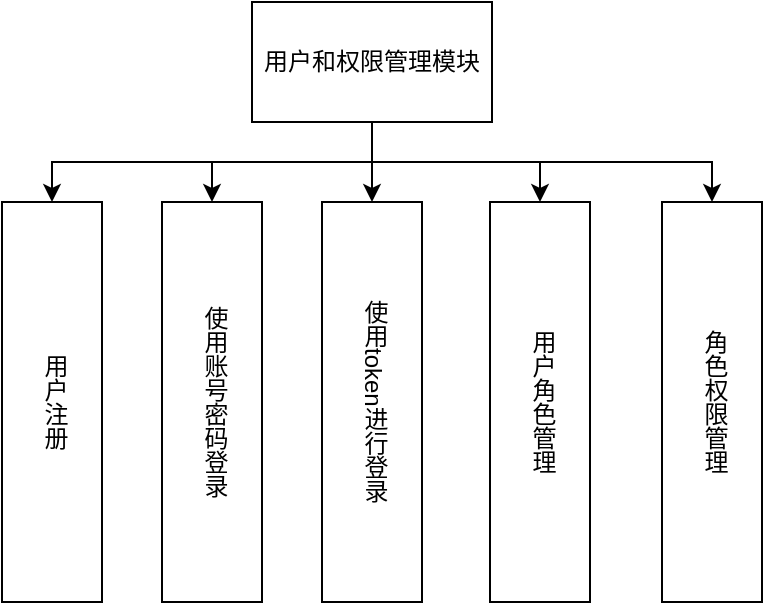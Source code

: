 <mxfile version="24.3.0" type="github">
  <diagram name="第 1 页" id="qtSp1HkYrDSwdRvMS6Hw">
    <mxGraphModel dx="1002" dy="535" grid="1" gridSize="10" guides="1" tooltips="1" connect="1" arrows="1" fold="1" page="1" pageScale="1" pageWidth="827" pageHeight="1169" math="0" shadow="0">
      <root>
        <mxCell id="0" />
        <mxCell id="1" parent="0" />
        <mxCell id="tDvKFe2yBtORVALxmexz-7" style="edgeStyle=orthogonalEdgeStyle;rounded=0;orthogonalLoop=1;jettySize=auto;html=1;exitX=0.5;exitY=1;exitDx=0;exitDy=0;entryX=0.5;entryY=0;entryDx=0;entryDy=0;" edge="1" parent="1" source="tDvKFe2yBtORVALxmexz-1" target="tDvKFe2yBtORVALxmexz-2">
          <mxGeometry relative="1" as="geometry" />
        </mxCell>
        <mxCell id="tDvKFe2yBtORVALxmexz-8" style="edgeStyle=orthogonalEdgeStyle;rounded=0;orthogonalLoop=1;jettySize=auto;html=1;exitX=0.5;exitY=1;exitDx=0;exitDy=0;" edge="1" parent="1" source="tDvKFe2yBtORVALxmexz-1" target="tDvKFe2yBtORVALxmexz-3">
          <mxGeometry relative="1" as="geometry" />
        </mxCell>
        <mxCell id="tDvKFe2yBtORVALxmexz-9" style="edgeStyle=orthogonalEdgeStyle;rounded=0;orthogonalLoop=1;jettySize=auto;html=1;exitX=0.5;exitY=1;exitDx=0;exitDy=0;" edge="1" parent="1" source="tDvKFe2yBtORVALxmexz-1" target="tDvKFe2yBtORVALxmexz-4">
          <mxGeometry relative="1" as="geometry" />
        </mxCell>
        <mxCell id="tDvKFe2yBtORVALxmexz-10" style="edgeStyle=orthogonalEdgeStyle;rounded=0;orthogonalLoop=1;jettySize=auto;html=1;exitX=0.5;exitY=1;exitDx=0;exitDy=0;" edge="1" parent="1" source="tDvKFe2yBtORVALxmexz-1" target="tDvKFe2yBtORVALxmexz-5">
          <mxGeometry relative="1" as="geometry" />
        </mxCell>
        <mxCell id="tDvKFe2yBtORVALxmexz-11" style="edgeStyle=orthogonalEdgeStyle;rounded=0;orthogonalLoop=1;jettySize=auto;html=1;exitX=0.5;exitY=1;exitDx=0;exitDy=0;" edge="1" parent="1" source="tDvKFe2yBtORVALxmexz-1" target="tDvKFe2yBtORVALxmexz-6">
          <mxGeometry relative="1" as="geometry" />
        </mxCell>
        <mxCell id="tDvKFe2yBtORVALxmexz-1" value="用户和权限管理模块" style="rounded=0;whiteSpace=wrap;html=1;" vertex="1" parent="1">
          <mxGeometry x="245" y="100" width="120" height="60" as="geometry" />
        </mxCell>
        <mxCell id="tDvKFe2yBtORVALxmexz-2" value="用户注册" style="rounded=0;whiteSpace=wrap;html=1;textDirection=vertical-lr;" vertex="1" parent="1">
          <mxGeometry x="120" y="200" width="50" height="200" as="geometry" />
        </mxCell>
        <mxCell id="tDvKFe2yBtORVALxmexz-3" value="使用账号密码登录" style="rounded=0;whiteSpace=wrap;html=1;textDirection=vertical-lr;" vertex="1" parent="1">
          <mxGeometry x="200" y="200" width="50" height="200" as="geometry" />
        </mxCell>
        <mxCell id="tDvKFe2yBtORVALxmexz-4" value="使用token进行登录" style="rounded=0;whiteSpace=wrap;html=1;textDirection=vertical-lr;" vertex="1" parent="1">
          <mxGeometry x="280" y="200" width="50" height="200" as="geometry" />
        </mxCell>
        <mxCell id="tDvKFe2yBtORVALxmexz-5" value="用户角色管理" style="rounded=0;whiteSpace=wrap;html=1;textDirection=vertical-lr;" vertex="1" parent="1">
          <mxGeometry x="364" y="200" width="50" height="200" as="geometry" />
        </mxCell>
        <mxCell id="tDvKFe2yBtORVALxmexz-6" value="角色权限管理" style="rounded=0;whiteSpace=wrap;html=1;textDirection=vertical-lr;" vertex="1" parent="1">
          <mxGeometry x="450" y="200" width="50" height="200" as="geometry" />
        </mxCell>
      </root>
    </mxGraphModel>
  </diagram>
</mxfile>
